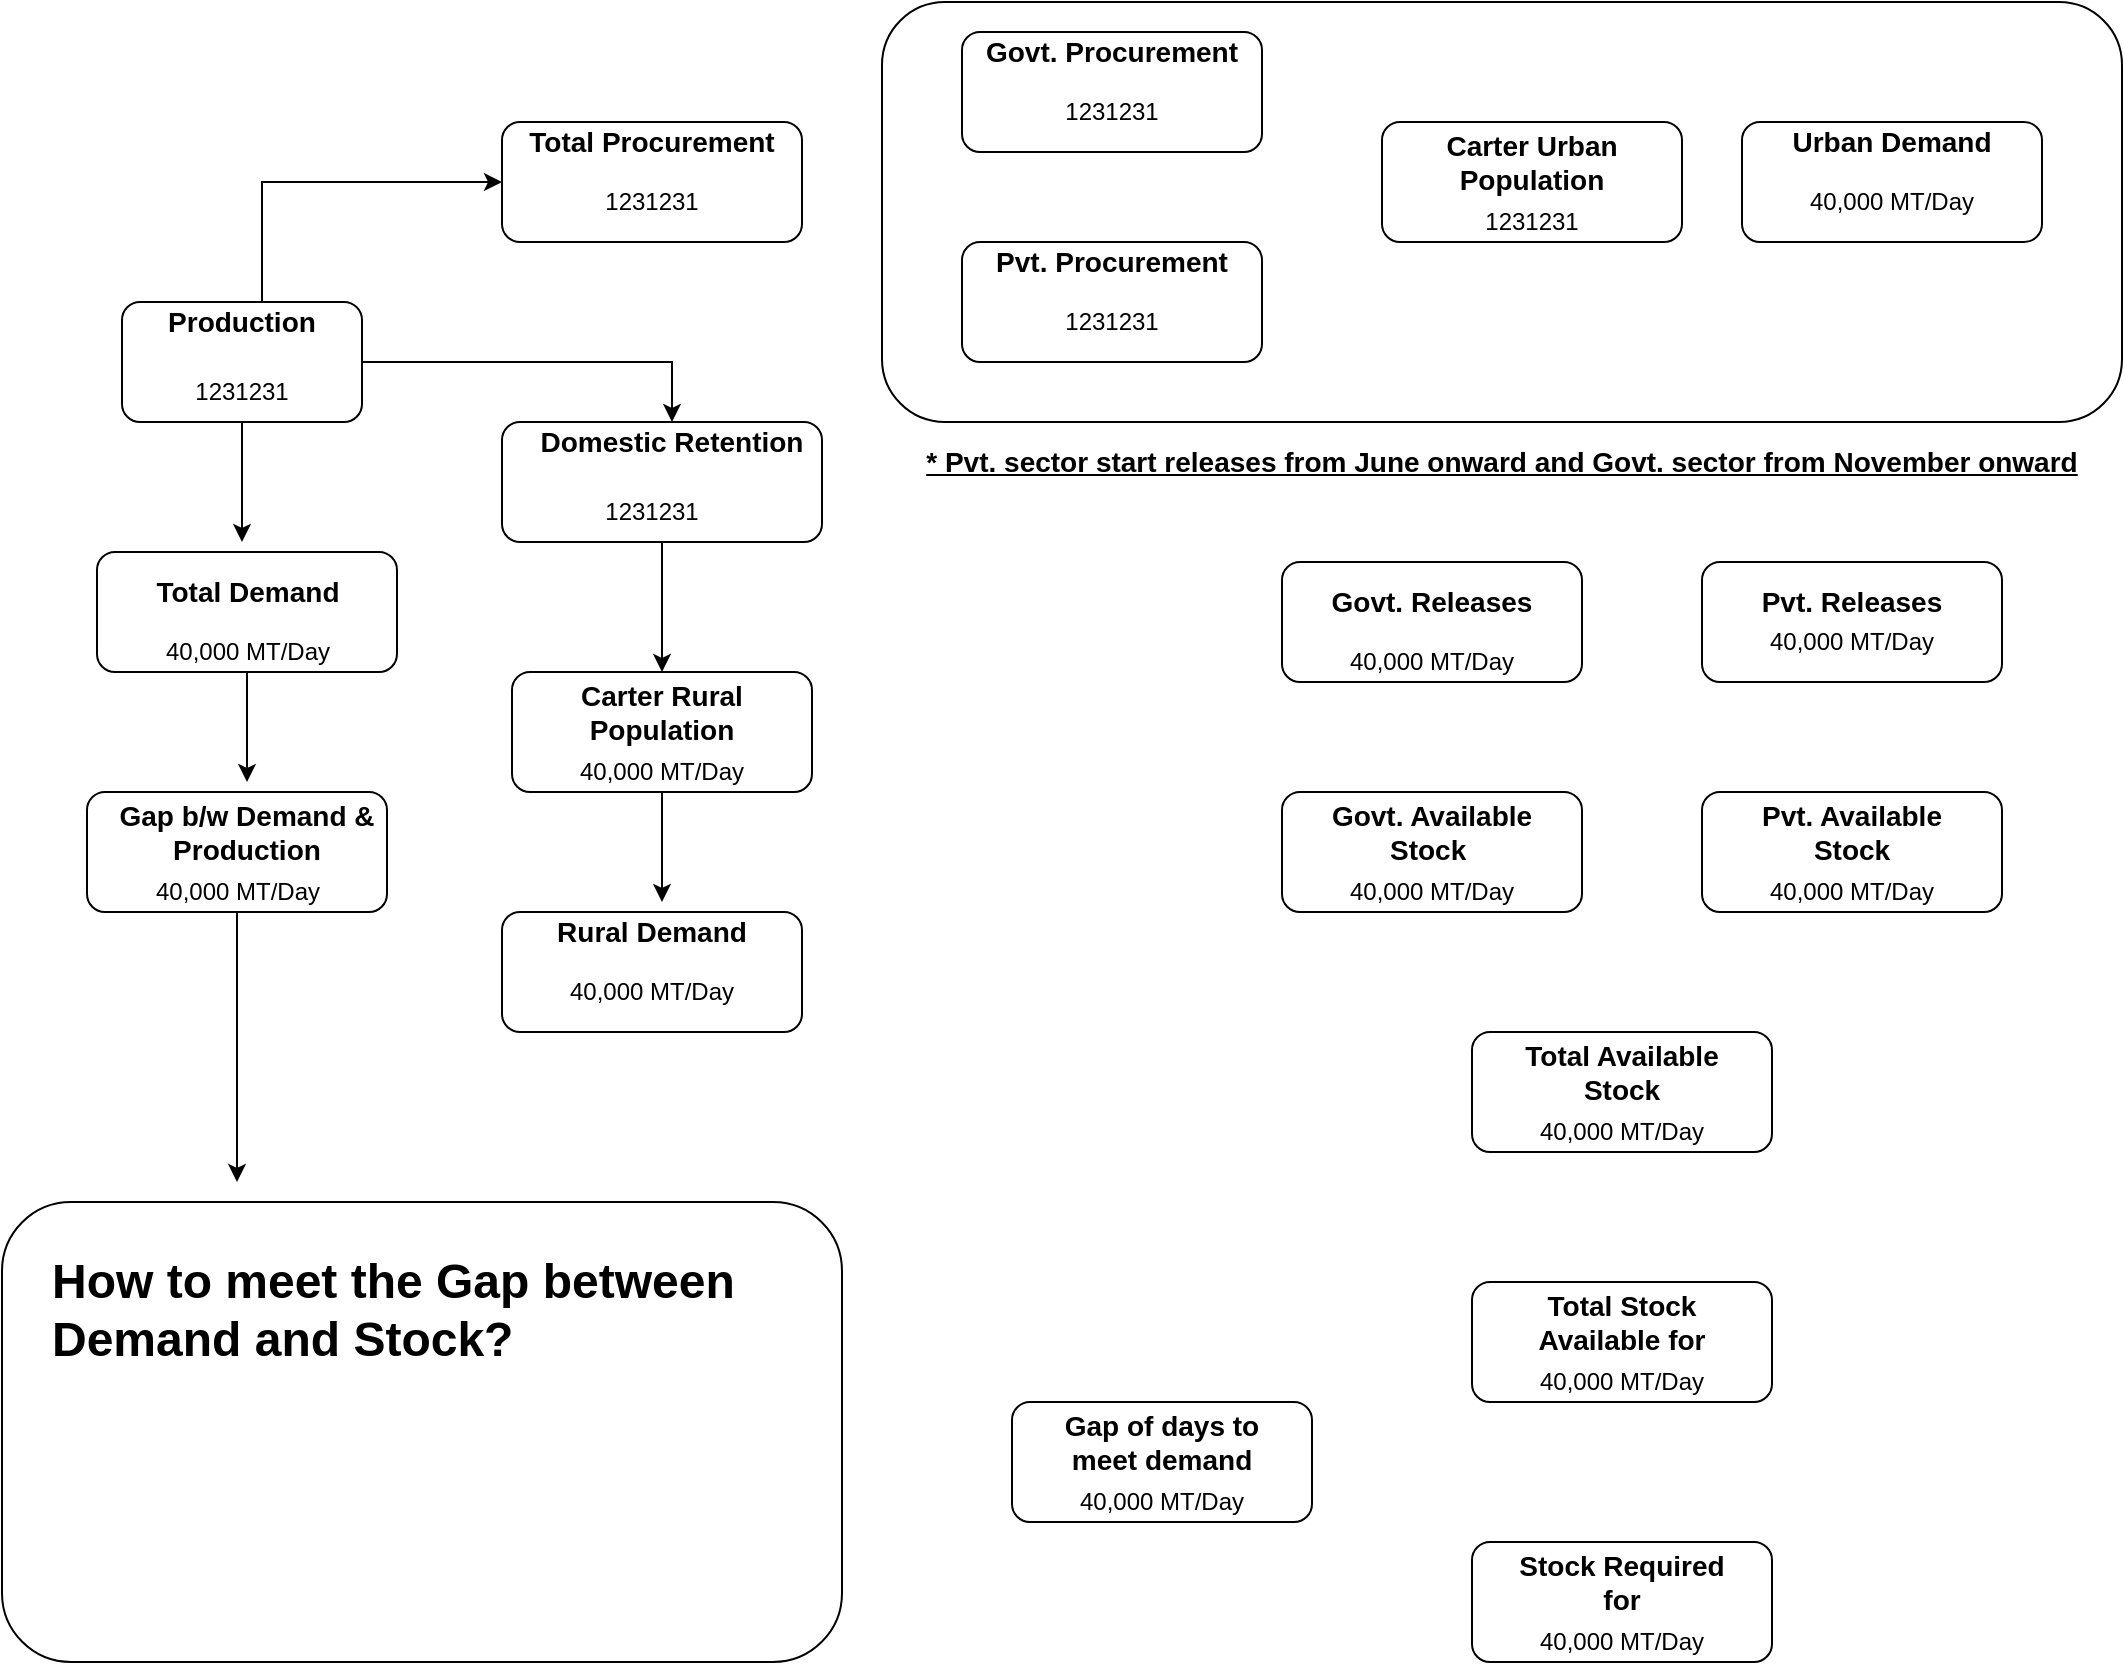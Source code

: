 <mxfile version="14.9.9" type="github">
  <diagram id="b6Vq1hrEZ4uJ4dG0rjz3" name="Page-1">
    <mxGraphModel dx="1058" dy="533" grid="1" gridSize="10" guides="1" tooltips="1" connect="1" arrows="1" fold="1" page="1" pageScale="1" pageWidth="1100" pageHeight="850" math="0" shadow="0">
      <root>
        <mxCell id="0" />
        <mxCell id="1" parent="0" />
        <mxCell id="04IrrymB_MpXUd42GjIW-32" value="" style="rounded=1;whiteSpace=wrap;html=1;" vertex="1" parent="1">
          <mxGeometry x="450" width="620" height="210" as="geometry" />
        </mxCell>
        <mxCell id="04IrrymB_MpXUd42GjIW-71" style="edgeStyle=orthogonalEdgeStyle;rounded=0;orthogonalLoop=1;jettySize=auto;html=1;" edge="1" parent="1" source="04IrrymB_MpXUd42GjIW-3">
          <mxGeometry relative="1" as="geometry">
            <mxPoint x="130" y="270" as="targetPoint" />
          </mxGeometry>
        </mxCell>
        <mxCell id="04IrrymB_MpXUd42GjIW-77" style="edgeStyle=orthogonalEdgeStyle;rounded=0;orthogonalLoop=1;jettySize=auto;html=1;entryX=0.5;entryY=0;entryDx=0;entryDy=0;" edge="1" parent="1" source="04IrrymB_MpXUd42GjIW-3" target="04IrrymB_MpXUd42GjIW-10">
          <mxGeometry relative="1" as="geometry" />
        </mxCell>
        <mxCell id="04IrrymB_MpXUd42GjIW-3" value="" style="rounded=1;whiteSpace=wrap;html=1;" vertex="1" parent="1">
          <mxGeometry x="70" y="150" width="120" height="60" as="geometry" />
        </mxCell>
        <mxCell id="04IrrymB_MpXUd42GjIW-76" style="edgeStyle=orthogonalEdgeStyle;rounded=0;orthogonalLoop=1;jettySize=auto;html=1;entryX=0;entryY=0.5;entryDx=0;entryDy=0;" edge="1" parent="1" source="04IrrymB_MpXUd42GjIW-4" target="04IrrymB_MpXUd42GjIW-6">
          <mxGeometry relative="1" as="geometry">
            <Array as="points">
              <mxPoint x="140" y="90" />
            </Array>
          </mxGeometry>
        </mxCell>
        <mxCell id="04IrrymB_MpXUd42GjIW-4" value="&lt;font style=&quot;font-size: 14px&quot;&gt;&lt;b&gt;Production&lt;/b&gt;&lt;/font&gt;" style="text;html=1;strokeColor=none;fillColor=none;align=center;verticalAlign=middle;whiteSpace=wrap;rounded=0;" vertex="1" parent="1">
          <mxGeometry x="70" y="150" width="120" height="20" as="geometry" />
        </mxCell>
        <mxCell id="04IrrymB_MpXUd42GjIW-5" value="1231231" style="text;html=1;strokeColor=none;fillColor=none;align=center;verticalAlign=middle;whiteSpace=wrap;rounded=0;" vertex="1" parent="1">
          <mxGeometry x="110" y="190" width="40" height="10" as="geometry" />
        </mxCell>
        <mxCell id="04IrrymB_MpXUd42GjIW-6" value="" style="rounded=1;whiteSpace=wrap;html=1;" vertex="1" parent="1">
          <mxGeometry x="260" y="60" width="150" height="60" as="geometry" />
        </mxCell>
        <mxCell id="04IrrymB_MpXUd42GjIW-7" value="&lt;font style=&quot;font-size: 14px&quot;&gt;&lt;b&gt;Total&amp;nbsp;&lt;/b&gt;&lt;/font&gt;&lt;span style=&quot;font-size: 14px&quot;&gt;&lt;b&gt;Procurement&lt;/b&gt;&lt;/span&gt;" style="text;html=1;strokeColor=none;fillColor=none;align=center;verticalAlign=middle;whiteSpace=wrap;rounded=0;" vertex="1" parent="1">
          <mxGeometry x="275" y="65" width="120" height="10" as="geometry" />
        </mxCell>
        <mxCell id="04IrrymB_MpXUd42GjIW-8" value="1231231" style="text;html=1;strokeColor=none;fillColor=none;align=center;verticalAlign=middle;whiteSpace=wrap;rounded=0;" vertex="1" parent="1">
          <mxGeometry x="315" y="90" width="40" height="20" as="geometry" />
        </mxCell>
        <mxCell id="04IrrymB_MpXUd42GjIW-74" style="edgeStyle=orthogonalEdgeStyle;rounded=0;orthogonalLoop=1;jettySize=auto;html=1;entryX=0.5;entryY=0;entryDx=0;entryDy=0;" edge="1" parent="1" source="04IrrymB_MpXUd42GjIW-9" target="04IrrymB_MpXUd42GjIW-29">
          <mxGeometry relative="1" as="geometry" />
        </mxCell>
        <mxCell id="04IrrymB_MpXUd42GjIW-9" value="" style="rounded=1;whiteSpace=wrap;html=1;" vertex="1" parent="1">
          <mxGeometry x="260" y="210" width="160" height="60" as="geometry" />
        </mxCell>
        <mxCell id="04IrrymB_MpXUd42GjIW-10" value="&lt;font style=&quot;font-size: 14px&quot;&gt;&lt;b&gt;Domestic Retention&lt;/b&gt;&lt;/font&gt;" style="text;html=1;strokeColor=none;fillColor=none;align=center;verticalAlign=middle;whiteSpace=wrap;rounded=0;" vertex="1" parent="1">
          <mxGeometry x="275" y="210" width="140" height="20" as="geometry" />
        </mxCell>
        <mxCell id="04IrrymB_MpXUd42GjIW-11" value="1231231" style="text;html=1;strokeColor=none;fillColor=none;align=center;verticalAlign=middle;whiteSpace=wrap;rounded=0;" vertex="1" parent="1">
          <mxGeometry x="315" y="250" width="40" height="10" as="geometry" />
        </mxCell>
        <mxCell id="04IrrymB_MpXUd42GjIW-13" value="" style="rounded=1;whiteSpace=wrap;html=1;" vertex="1" parent="1">
          <mxGeometry x="490" y="15" width="150" height="60" as="geometry" />
        </mxCell>
        <mxCell id="04IrrymB_MpXUd42GjIW-14" value="&lt;font style=&quot;font-size: 14px&quot;&gt;&lt;b&gt;Govt.&amp;nbsp;&lt;/b&gt;&lt;/font&gt;&lt;span style=&quot;font-size: 14px&quot;&gt;&lt;b&gt;Procurement&lt;/b&gt;&lt;/span&gt;" style="text;html=1;strokeColor=none;fillColor=none;align=center;verticalAlign=middle;whiteSpace=wrap;rounded=0;" vertex="1" parent="1">
          <mxGeometry x="505" y="20" width="120" height="10" as="geometry" />
        </mxCell>
        <mxCell id="04IrrymB_MpXUd42GjIW-15" value="1231231" style="text;html=1;strokeColor=none;fillColor=none;align=center;verticalAlign=middle;whiteSpace=wrap;rounded=0;" vertex="1" parent="1">
          <mxGeometry x="545" y="45" width="40" height="20" as="geometry" />
        </mxCell>
        <mxCell id="04IrrymB_MpXUd42GjIW-16" value="" style="rounded=1;whiteSpace=wrap;html=1;" vertex="1" parent="1">
          <mxGeometry x="490" y="120" width="150" height="60" as="geometry" />
        </mxCell>
        <mxCell id="04IrrymB_MpXUd42GjIW-17" value="&lt;font style=&quot;font-size: 14px&quot;&gt;&lt;b&gt;Pvt.&amp;nbsp;&lt;/b&gt;&lt;/font&gt;&lt;span style=&quot;font-size: 14px&quot;&gt;&lt;b&gt;Procurement&lt;/b&gt;&lt;/span&gt;" style="text;html=1;strokeColor=none;fillColor=none;align=center;verticalAlign=middle;whiteSpace=wrap;rounded=0;" vertex="1" parent="1">
          <mxGeometry x="505" y="125" width="120" height="10" as="geometry" />
        </mxCell>
        <mxCell id="04IrrymB_MpXUd42GjIW-18" value="1231231" style="text;html=1;strokeColor=none;fillColor=none;align=center;verticalAlign=middle;whiteSpace=wrap;rounded=0;" vertex="1" parent="1">
          <mxGeometry x="545" y="150" width="40" height="20" as="geometry" />
        </mxCell>
        <mxCell id="04IrrymB_MpXUd42GjIW-20" value="" style="rounded=1;whiteSpace=wrap;html=1;" vertex="1" parent="1">
          <mxGeometry x="700" y="60" width="150" height="60" as="geometry" />
        </mxCell>
        <mxCell id="04IrrymB_MpXUd42GjIW-21" value="&lt;span style=&quot;font-size: 14px&quot;&gt;&lt;b&gt;Carter Urban Population&lt;/b&gt;&lt;/span&gt;" style="text;html=1;strokeColor=none;fillColor=none;align=center;verticalAlign=middle;whiteSpace=wrap;rounded=0;" vertex="1" parent="1">
          <mxGeometry x="715" y="75" width="120" height="10" as="geometry" />
        </mxCell>
        <mxCell id="04IrrymB_MpXUd42GjIW-22" value="1231231" style="text;html=1;strokeColor=none;fillColor=none;align=center;verticalAlign=middle;whiteSpace=wrap;rounded=0;" vertex="1" parent="1">
          <mxGeometry x="755" y="100" width="40" height="20" as="geometry" />
        </mxCell>
        <mxCell id="04IrrymB_MpXUd42GjIW-23" value="" style="rounded=1;whiteSpace=wrap;html=1;" vertex="1" parent="1">
          <mxGeometry x="880" y="60" width="150" height="60" as="geometry" />
        </mxCell>
        <mxCell id="04IrrymB_MpXUd42GjIW-24" value="&lt;span style=&quot;font-size: 14px&quot;&gt;&lt;b&gt;Urban Demand&lt;/b&gt;&lt;/span&gt;" style="text;html=1;strokeColor=none;fillColor=none;align=center;verticalAlign=middle;whiteSpace=wrap;rounded=0;" vertex="1" parent="1">
          <mxGeometry x="895" y="65" width="120" height="10" as="geometry" />
        </mxCell>
        <mxCell id="04IrrymB_MpXUd42GjIW-25" value="40,000 MT/Day" style="text;html=1;strokeColor=none;fillColor=none;align=center;verticalAlign=middle;whiteSpace=wrap;rounded=0;" vertex="1" parent="1">
          <mxGeometry x="900" y="90" width="110" height="20" as="geometry" />
        </mxCell>
        <mxCell id="04IrrymB_MpXUd42GjIW-26" value="" style="rounded=1;whiteSpace=wrap;html=1;" vertex="1" parent="1">
          <mxGeometry x="260" y="455" width="150" height="60" as="geometry" />
        </mxCell>
        <mxCell id="04IrrymB_MpXUd42GjIW-27" value="&lt;span style=&quot;font-size: 14px&quot;&gt;&lt;b&gt;Rural Demand&lt;/b&gt;&lt;/span&gt;" style="text;html=1;strokeColor=none;fillColor=none;align=center;verticalAlign=middle;whiteSpace=wrap;rounded=0;" vertex="1" parent="1">
          <mxGeometry x="275" y="460" width="120" height="10" as="geometry" />
        </mxCell>
        <mxCell id="04IrrymB_MpXUd42GjIW-28" value="40,000 MT/Day" style="text;html=1;strokeColor=none;fillColor=none;align=center;verticalAlign=middle;whiteSpace=wrap;rounded=0;" vertex="1" parent="1">
          <mxGeometry x="280" y="485" width="110" height="20" as="geometry" />
        </mxCell>
        <mxCell id="04IrrymB_MpXUd42GjIW-75" style="edgeStyle=orthogonalEdgeStyle;rounded=0;orthogonalLoop=1;jettySize=auto;html=1;" edge="1" parent="1" source="04IrrymB_MpXUd42GjIW-29">
          <mxGeometry relative="1" as="geometry">
            <mxPoint x="340" y="450" as="targetPoint" />
          </mxGeometry>
        </mxCell>
        <mxCell id="04IrrymB_MpXUd42GjIW-29" value="" style="rounded=1;whiteSpace=wrap;html=1;" vertex="1" parent="1">
          <mxGeometry x="265" y="335" width="150" height="60" as="geometry" />
        </mxCell>
        <mxCell id="04IrrymB_MpXUd42GjIW-30" value="&lt;span style=&quot;font-size: 14px&quot;&gt;&lt;b&gt;Carter Rural Population&lt;/b&gt;&lt;/span&gt;" style="text;html=1;strokeColor=none;fillColor=none;align=center;verticalAlign=middle;whiteSpace=wrap;rounded=0;" vertex="1" parent="1">
          <mxGeometry x="280" y="350" width="120" height="10" as="geometry" />
        </mxCell>
        <mxCell id="04IrrymB_MpXUd42GjIW-31" value="40,000 MT/Day" style="text;html=1;strokeColor=none;fillColor=none;align=center;verticalAlign=middle;whiteSpace=wrap;rounded=0;" vertex="1" parent="1">
          <mxGeometry x="285" y="375" width="110" height="20" as="geometry" />
        </mxCell>
        <mxCell id="04IrrymB_MpXUd42GjIW-33" value="" style="rounded=1;whiteSpace=wrap;html=1;" vertex="1" parent="1">
          <mxGeometry x="860" y="280" width="150" height="60" as="geometry" />
        </mxCell>
        <mxCell id="04IrrymB_MpXUd42GjIW-34" value="&lt;span style=&quot;font-size: 14px&quot;&gt;&lt;b&gt;Pvt. Releases&lt;/b&gt;&lt;/span&gt;" style="text;html=1;strokeColor=none;fillColor=none;align=center;verticalAlign=middle;whiteSpace=wrap;rounded=0;" vertex="1" parent="1">
          <mxGeometry x="875" y="295" width="120" height="10" as="geometry" />
        </mxCell>
        <mxCell id="04IrrymB_MpXUd42GjIW-35" value="40,000 MT/Day" style="text;html=1;strokeColor=none;fillColor=none;align=center;verticalAlign=middle;whiteSpace=wrap;rounded=0;" vertex="1" parent="1">
          <mxGeometry x="880" y="310" width="110" height="20" as="geometry" />
        </mxCell>
        <mxCell id="04IrrymB_MpXUd42GjIW-36" value="" style="rounded=1;whiteSpace=wrap;html=1;" vertex="1" parent="1">
          <mxGeometry x="650" y="280" width="150" height="60" as="geometry" />
        </mxCell>
        <mxCell id="04IrrymB_MpXUd42GjIW-37" value="&lt;span style=&quot;font-size: 14px&quot;&gt;&lt;b&gt;Govt. Releases&lt;/b&gt;&lt;/span&gt;" style="text;html=1;strokeColor=none;fillColor=none;align=center;verticalAlign=middle;whiteSpace=wrap;rounded=0;" vertex="1" parent="1">
          <mxGeometry x="665" y="295" width="120" height="10" as="geometry" />
        </mxCell>
        <mxCell id="04IrrymB_MpXUd42GjIW-38" value="40,000 MT/Day" style="text;html=1;strokeColor=none;fillColor=none;align=center;verticalAlign=middle;whiteSpace=wrap;rounded=0;" vertex="1" parent="1">
          <mxGeometry x="670" y="320" width="110" height="20" as="geometry" />
        </mxCell>
        <mxCell id="04IrrymB_MpXUd42GjIW-39" value="" style="rounded=1;whiteSpace=wrap;html=1;" vertex="1" parent="1">
          <mxGeometry x="860" y="395" width="150" height="60" as="geometry" />
        </mxCell>
        <mxCell id="04IrrymB_MpXUd42GjIW-40" value="&lt;span style=&quot;font-size: 14px&quot;&gt;&lt;b&gt;Pvt. Available Stock&lt;/b&gt;&lt;/span&gt;" style="text;html=1;strokeColor=none;fillColor=none;align=center;verticalAlign=middle;whiteSpace=wrap;rounded=0;" vertex="1" parent="1">
          <mxGeometry x="875" y="410" width="120" height="10" as="geometry" />
        </mxCell>
        <mxCell id="04IrrymB_MpXUd42GjIW-41" value="40,000 MT/Day" style="text;html=1;strokeColor=none;fillColor=none;align=center;verticalAlign=middle;whiteSpace=wrap;rounded=0;" vertex="1" parent="1">
          <mxGeometry x="880" y="435" width="110" height="20" as="geometry" />
        </mxCell>
        <mxCell id="04IrrymB_MpXUd42GjIW-42" value="" style="rounded=1;whiteSpace=wrap;html=1;" vertex="1" parent="1">
          <mxGeometry x="650" y="395" width="150" height="60" as="geometry" />
        </mxCell>
        <mxCell id="04IrrymB_MpXUd42GjIW-43" value="&lt;span style=&quot;font-size: 14px&quot;&gt;&lt;b&gt;Govt. Available Stock&amp;nbsp;&lt;/b&gt;&lt;/span&gt;" style="text;html=1;strokeColor=none;fillColor=none;align=center;verticalAlign=middle;whiteSpace=wrap;rounded=0;" vertex="1" parent="1">
          <mxGeometry x="665" y="410" width="120" height="10" as="geometry" />
        </mxCell>
        <mxCell id="04IrrymB_MpXUd42GjIW-44" value="40,000 MT/Day" style="text;html=1;strokeColor=none;fillColor=none;align=center;verticalAlign=middle;whiteSpace=wrap;rounded=0;" vertex="1" parent="1">
          <mxGeometry x="670" y="435" width="110" height="20" as="geometry" />
        </mxCell>
        <mxCell id="04IrrymB_MpXUd42GjIW-45" value="" style="rounded=1;whiteSpace=wrap;html=1;" vertex="1" parent="1">
          <mxGeometry x="745" y="640" width="150" height="60" as="geometry" />
        </mxCell>
        <mxCell id="04IrrymB_MpXUd42GjIW-46" value="&lt;span style=&quot;font-size: 14px&quot;&gt;&lt;b&gt;Total Stock Available for&lt;/b&gt;&lt;/span&gt;" style="text;html=1;strokeColor=none;fillColor=none;align=center;verticalAlign=middle;whiteSpace=wrap;rounded=0;" vertex="1" parent="1">
          <mxGeometry x="760" y="655" width="120" height="10" as="geometry" />
        </mxCell>
        <mxCell id="04IrrymB_MpXUd42GjIW-47" value="40,000 MT/Day" style="text;html=1;strokeColor=none;fillColor=none;align=center;verticalAlign=middle;whiteSpace=wrap;rounded=0;" vertex="1" parent="1">
          <mxGeometry x="765" y="680" width="110" height="20" as="geometry" />
        </mxCell>
        <mxCell id="04IrrymB_MpXUd42GjIW-51" value="&lt;font style=&quot;font-size: 14px&quot;&gt;&lt;b&gt;&lt;u&gt;* Pvt. sector start releases from June onward and Govt. sector from November onward&lt;/u&gt;&lt;/b&gt;&lt;/font&gt;" style="text;html=1;strokeColor=none;fillColor=none;align=center;verticalAlign=middle;whiteSpace=wrap;rounded=0;" vertex="1" parent="1">
          <mxGeometry x="470" y="220" width="580" height="20" as="geometry" />
        </mxCell>
        <mxCell id="04IrrymB_MpXUd42GjIW-73" style="edgeStyle=orthogonalEdgeStyle;rounded=0;orthogonalLoop=1;jettySize=auto;html=1;" edge="1" parent="1" source="04IrrymB_MpXUd42GjIW-52">
          <mxGeometry relative="1" as="geometry">
            <mxPoint x="127.5" y="590" as="targetPoint" />
          </mxGeometry>
        </mxCell>
        <mxCell id="04IrrymB_MpXUd42GjIW-52" value="" style="rounded=1;whiteSpace=wrap;html=1;" vertex="1" parent="1">
          <mxGeometry x="52.5" y="395" width="150" height="60" as="geometry" />
        </mxCell>
        <mxCell id="04IrrymB_MpXUd42GjIW-53" value="&lt;span style=&quot;font-size: 14px&quot;&gt;&lt;b&gt;Gap b/w Demand &amp;amp; Production&lt;/b&gt;&lt;/span&gt;" style="text;html=1;strokeColor=none;fillColor=none;align=center;verticalAlign=middle;whiteSpace=wrap;rounded=0;" vertex="1" parent="1">
          <mxGeometry x="66.25" y="410" width="132.5" height="10" as="geometry" />
        </mxCell>
        <mxCell id="04IrrymB_MpXUd42GjIW-54" value="40,000 MT/Day" style="text;html=1;strokeColor=none;fillColor=none;align=center;verticalAlign=middle;whiteSpace=wrap;rounded=0;" vertex="1" parent="1">
          <mxGeometry x="72.5" y="435" width="110" height="20" as="geometry" />
        </mxCell>
        <mxCell id="04IrrymB_MpXUd42GjIW-72" style="edgeStyle=orthogonalEdgeStyle;rounded=0;orthogonalLoop=1;jettySize=auto;html=1;" edge="1" parent="1" source="04IrrymB_MpXUd42GjIW-55">
          <mxGeometry relative="1" as="geometry">
            <mxPoint x="132.5" y="390" as="targetPoint" />
          </mxGeometry>
        </mxCell>
        <mxCell id="04IrrymB_MpXUd42GjIW-55" value="" style="rounded=1;whiteSpace=wrap;html=1;" vertex="1" parent="1">
          <mxGeometry x="57.5" y="275" width="150" height="60" as="geometry" />
        </mxCell>
        <mxCell id="04IrrymB_MpXUd42GjIW-56" value="&lt;span style=&quot;font-size: 14px&quot;&gt;&lt;b&gt;Total Demand&lt;/b&gt;&lt;/span&gt;" style="text;html=1;strokeColor=none;fillColor=none;align=center;verticalAlign=middle;whiteSpace=wrap;rounded=0;" vertex="1" parent="1">
          <mxGeometry x="72.5" y="290" width="120" height="10" as="geometry" />
        </mxCell>
        <mxCell id="04IrrymB_MpXUd42GjIW-57" value="40,000 MT/Day" style="text;html=1;strokeColor=none;fillColor=none;align=center;verticalAlign=middle;whiteSpace=wrap;rounded=0;" vertex="1" parent="1">
          <mxGeometry x="77.5" y="315" width="110" height="20" as="geometry" />
        </mxCell>
        <mxCell id="04IrrymB_MpXUd42GjIW-58" value="" style="rounded=1;whiteSpace=wrap;html=1;" vertex="1" parent="1">
          <mxGeometry x="10" y="600" width="420" height="230" as="geometry" />
        </mxCell>
        <mxCell id="04IrrymB_MpXUd42GjIW-59" value="&lt;h1&gt;How to meet the Gap between Demand and Stock?&lt;/h1&gt;" style="text;html=1;strokeColor=none;fillColor=none;spacing=5;spacingTop=-20;whiteSpace=wrap;overflow=hidden;rounded=0;" vertex="1" parent="1">
          <mxGeometry x="30" y="620" width="390" height="120" as="geometry" />
        </mxCell>
        <mxCell id="04IrrymB_MpXUd42GjIW-61" value="" style="rounded=1;whiteSpace=wrap;html=1;" vertex="1" parent="1">
          <mxGeometry x="745" y="515" width="150" height="60" as="geometry" />
        </mxCell>
        <mxCell id="04IrrymB_MpXUd42GjIW-62" value="&lt;span style=&quot;font-size: 14px&quot;&gt;&lt;b&gt;Total Available Stock&lt;/b&gt;&lt;/span&gt;" style="text;html=1;strokeColor=none;fillColor=none;align=center;verticalAlign=middle;whiteSpace=wrap;rounded=0;" vertex="1" parent="1">
          <mxGeometry x="760" y="530" width="120" height="10" as="geometry" />
        </mxCell>
        <mxCell id="04IrrymB_MpXUd42GjIW-63" value="40,000 MT/Day" style="text;html=1;strokeColor=none;fillColor=none;align=center;verticalAlign=middle;whiteSpace=wrap;rounded=0;" vertex="1" parent="1">
          <mxGeometry x="765" y="555" width="110" height="20" as="geometry" />
        </mxCell>
        <mxCell id="04IrrymB_MpXUd42GjIW-64" value="" style="rounded=1;whiteSpace=wrap;html=1;" vertex="1" parent="1">
          <mxGeometry x="745" y="770" width="150" height="60" as="geometry" />
        </mxCell>
        <mxCell id="04IrrymB_MpXUd42GjIW-65" value="&lt;span style=&quot;font-size: 14px&quot;&gt;&lt;b&gt;Stock Required for&lt;/b&gt;&lt;/span&gt;" style="text;html=1;strokeColor=none;fillColor=none;align=center;verticalAlign=middle;whiteSpace=wrap;rounded=0;" vertex="1" parent="1">
          <mxGeometry x="760" y="785" width="120" height="10" as="geometry" />
        </mxCell>
        <mxCell id="04IrrymB_MpXUd42GjIW-66" value="40,000 MT/Day" style="text;html=1;strokeColor=none;fillColor=none;align=center;verticalAlign=middle;whiteSpace=wrap;rounded=0;" vertex="1" parent="1">
          <mxGeometry x="765" y="810" width="110" height="20" as="geometry" />
        </mxCell>
        <mxCell id="04IrrymB_MpXUd42GjIW-67" value="" style="rounded=1;whiteSpace=wrap;html=1;" vertex="1" parent="1">
          <mxGeometry x="515" y="700" width="150" height="60" as="geometry" />
        </mxCell>
        <mxCell id="04IrrymB_MpXUd42GjIW-68" value="&lt;span style=&quot;font-size: 14px&quot;&gt;&lt;b&gt;Gap of days to meet demand&lt;/b&gt;&lt;/span&gt;" style="text;html=1;strokeColor=none;fillColor=none;align=center;verticalAlign=middle;whiteSpace=wrap;rounded=0;" vertex="1" parent="1">
          <mxGeometry x="530" y="715" width="120" height="10" as="geometry" />
        </mxCell>
        <mxCell id="04IrrymB_MpXUd42GjIW-69" value="40,000 MT/Day" style="text;html=1;strokeColor=none;fillColor=none;align=center;verticalAlign=middle;whiteSpace=wrap;rounded=0;" vertex="1" parent="1">
          <mxGeometry x="535" y="740" width="110" height="20" as="geometry" />
        </mxCell>
      </root>
    </mxGraphModel>
  </diagram>
</mxfile>
